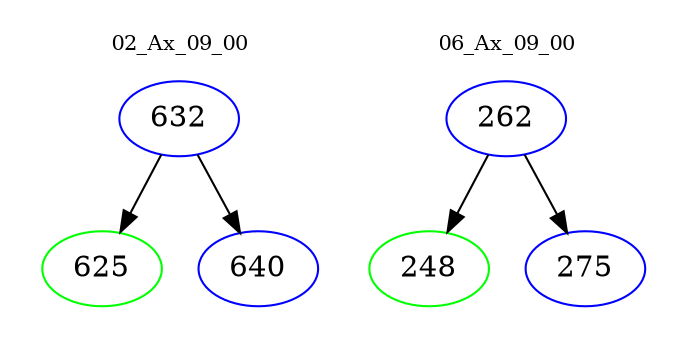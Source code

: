 digraph{
subgraph cluster_0 {
color = white
label = "02_Ax_09_00";
fontsize=10;
T0_632 [label="632", color="blue"]
T0_632 -> T0_625 [color="black"]
T0_625 [label="625", color="green"]
T0_632 -> T0_640 [color="black"]
T0_640 [label="640", color="blue"]
}
subgraph cluster_1 {
color = white
label = "06_Ax_09_00";
fontsize=10;
T1_262 [label="262", color="blue"]
T1_262 -> T1_248 [color="black"]
T1_248 [label="248", color="green"]
T1_262 -> T1_275 [color="black"]
T1_275 [label="275", color="blue"]
}
}
